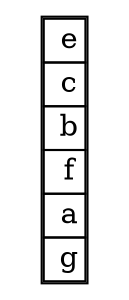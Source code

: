 digraph G { 
  node [shape = name]; 
  2[label=  <<table border= "1 " cellspacing= " 0 "><tr> 
<td> e</td> </tr> 
<tr> 
<td> c</td> </tr> 
<tr> 
<td> b</td> </tr> 
<tr> 
<td> f</td> </tr> 
<tr> 
<td> a</td> </tr> 
<tr> 
<td> g</td> </tr> 
</table>>  shape = none ]; 
 }
